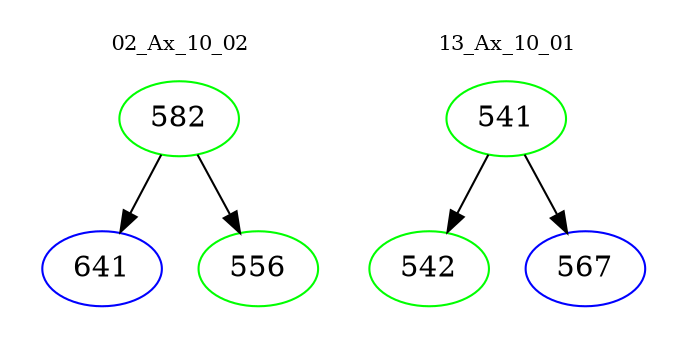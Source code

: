digraph{
subgraph cluster_0 {
color = white
label = "02_Ax_10_02";
fontsize=10;
T0_582 [label="582", color="green"]
T0_582 -> T0_641 [color="black"]
T0_641 [label="641", color="blue"]
T0_582 -> T0_556 [color="black"]
T0_556 [label="556", color="green"]
}
subgraph cluster_1 {
color = white
label = "13_Ax_10_01";
fontsize=10;
T1_541 [label="541", color="green"]
T1_541 -> T1_542 [color="black"]
T1_542 [label="542", color="green"]
T1_541 -> T1_567 [color="black"]
T1_567 [label="567", color="blue"]
}
}
